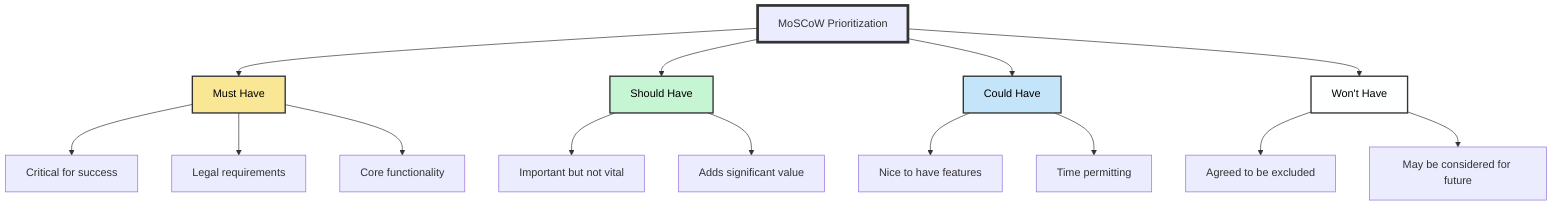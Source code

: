 graph TD
A[MoSCoW Prioritization] --> B[Must Have]
A --> C[Should Have]
A --> D[Could Have]
A --> E[Won't Have]

B --> B1[Critical for success]
B --> B2[Legal requirements]
B --> B3[Core functionality]

C --> C1[Important but not vital]
C --> C2[Adds significant value]

D --> D1[Nice to have features]
D --> D2[Time permitting]

E --> E1[Agreed to be excluded]
E --> E2[May be considered for future]

style A stroke:#333,stroke-width:4px
style B fill:#F9E796,stroke:#333,stroke-width:2px,color:black
style C fill:#C6F5D3,stroke:#333,stroke-width:2px,color:black
style D fill:#C4E5F9,stroke:#333,stroke-width:2px,color:black
style E fill:#FEFFFF,stroke:#333,stroke-width:2px,color:black
